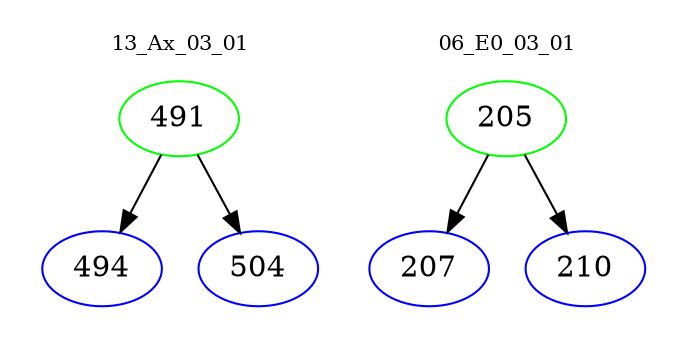 digraph{
subgraph cluster_0 {
color = white
label = "13_Ax_03_01";
fontsize=10;
T0_491 [label="491", color="green"]
T0_491 -> T0_494 [color="black"]
T0_494 [label="494", color="blue"]
T0_491 -> T0_504 [color="black"]
T0_504 [label="504", color="blue"]
}
subgraph cluster_1 {
color = white
label = "06_E0_03_01";
fontsize=10;
T1_205 [label="205", color="green"]
T1_205 -> T1_207 [color="black"]
T1_207 [label="207", color="blue"]
T1_205 -> T1_210 [color="black"]
T1_210 [label="210", color="blue"]
}
}
